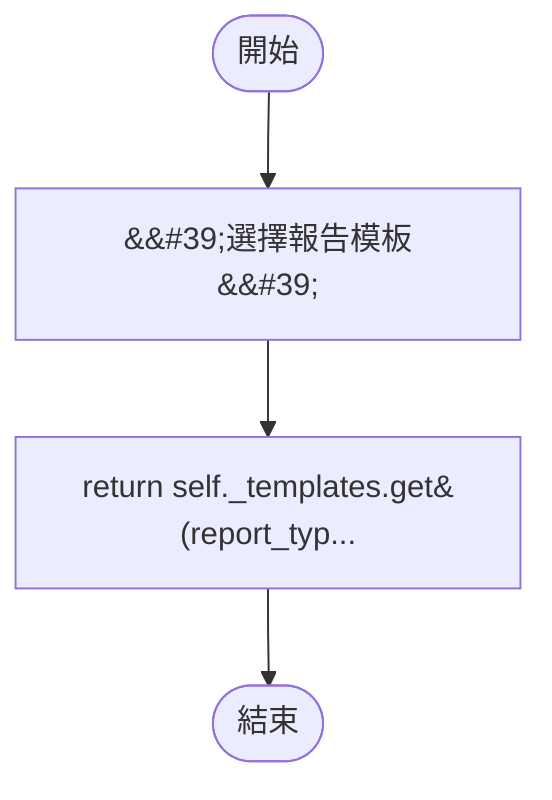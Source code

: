 flowchart TB
    n1([開始])
    n2([結束])
    n3[&amp;&#35;39;選擇報告模板&amp;&#35;39;]
    n4[return self._templates.get&#40;report_typ...]
    n1 --> n3
    n3 --> n4
    n4 --> n2